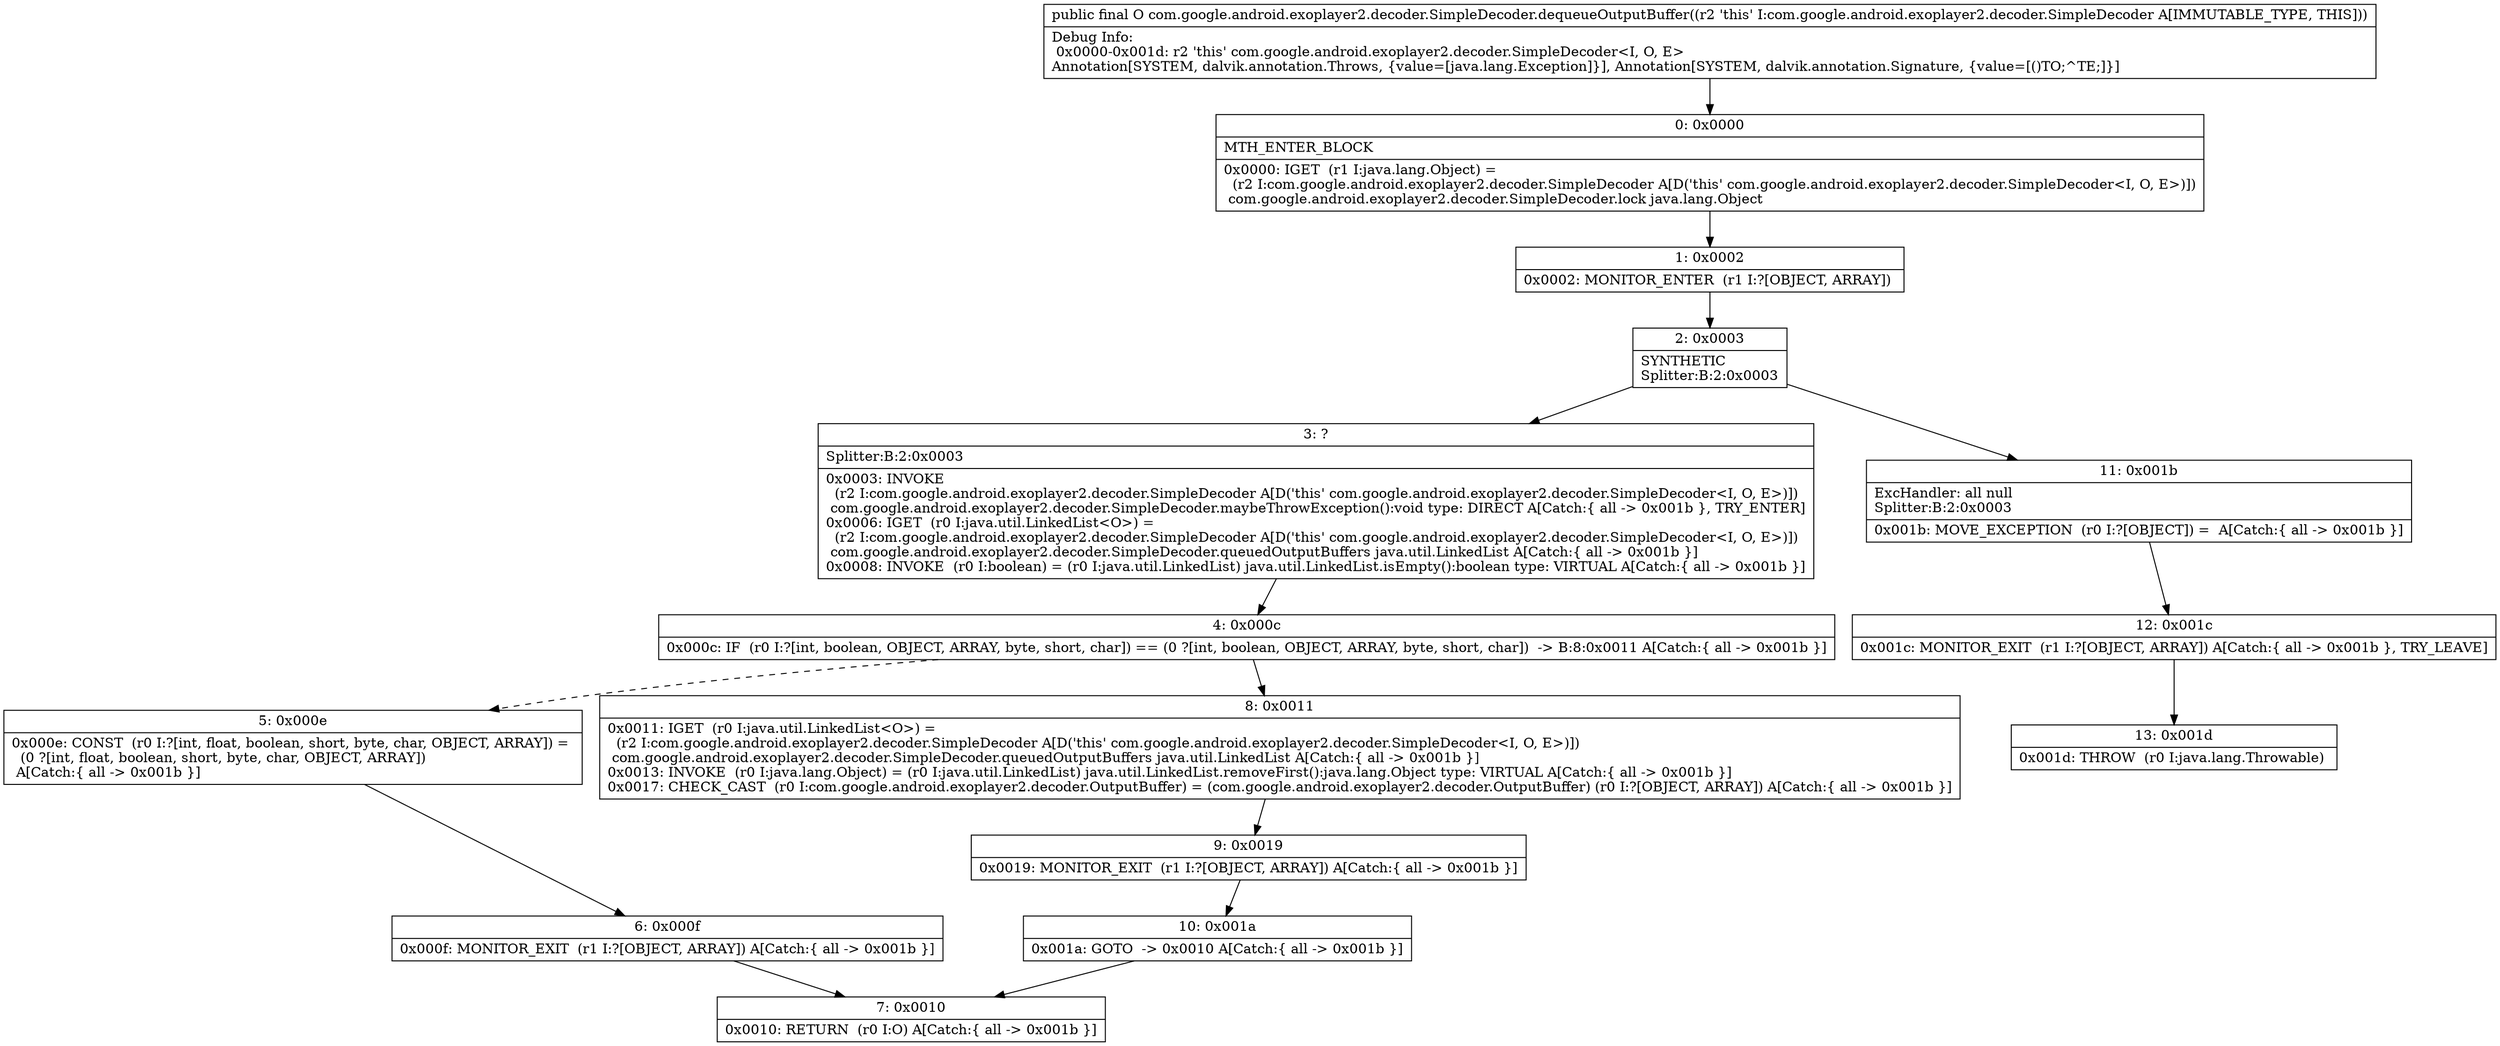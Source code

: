 digraph "CFG forcom.google.android.exoplayer2.decoder.SimpleDecoder.dequeueOutputBuffer()Lcom\/google\/android\/exoplayer2\/decoder\/OutputBuffer;" {
Node_0 [shape=record,label="{0\:\ 0x0000|MTH_ENTER_BLOCK\l|0x0000: IGET  (r1 I:java.lang.Object) = \l  (r2 I:com.google.android.exoplayer2.decoder.SimpleDecoder A[D('this' com.google.android.exoplayer2.decoder.SimpleDecoder\<I, O, E\>)])\l com.google.android.exoplayer2.decoder.SimpleDecoder.lock java.lang.Object \l}"];
Node_1 [shape=record,label="{1\:\ 0x0002|0x0002: MONITOR_ENTER  (r1 I:?[OBJECT, ARRAY]) \l}"];
Node_2 [shape=record,label="{2\:\ 0x0003|SYNTHETIC\lSplitter:B:2:0x0003\l}"];
Node_3 [shape=record,label="{3\:\ ?|Splitter:B:2:0x0003\l|0x0003: INVOKE  \l  (r2 I:com.google.android.exoplayer2.decoder.SimpleDecoder A[D('this' com.google.android.exoplayer2.decoder.SimpleDecoder\<I, O, E\>)])\l com.google.android.exoplayer2.decoder.SimpleDecoder.maybeThrowException():void type: DIRECT A[Catch:\{ all \-\> 0x001b \}, TRY_ENTER]\l0x0006: IGET  (r0 I:java.util.LinkedList\<O\>) = \l  (r2 I:com.google.android.exoplayer2.decoder.SimpleDecoder A[D('this' com.google.android.exoplayer2.decoder.SimpleDecoder\<I, O, E\>)])\l com.google.android.exoplayer2.decoder.SimpleDecoder.queuedOutputBuffers java.util.LinkedList A[Catch:\{ all \-\> 0x001b \}]\l0x0008: INVOKE  (r0 I:boolean) = (r0 I:java.util.LinkedList) java.util.LinkedList.isEmpty():boolean type: VIRTUAL A[Catch:\{ all \-\> 0x001b \}]\l}"];
Node_4 [shape=record,label="{4\:\ 0x000c|0x000c: IF  (r0 I:?[int, boolean, OBJECT, ARRAY, byte, short, char]) == (0 ?[int, boolean, OBJECT, ARRAY, byte, short, char])  \-\> B:8:0x0011 A[Catch:\{ all \-\> 0x001b \}]\l}"];
Node_5 [shape=record,label="{5\:\ 0x000e|0x000e: CONST  (r0 I:?[int, float, boolean, short, byte, char, OBJECT, ARRAY]) = \l  (0 ?[int, float, boolean, short, byte, char, OBJECT, ARRAY])\l A[Catch:\{ all \-\> 0x001b \}]\l}"];
Node_6 [shape=record,label="{6\:\ 0x000f|0x000f: MONITOR_EXIT  (r1 I:?[OBJECT, ARRAY]) A[Catch:\{ all \-\> 0x001b \}]\l}"];
Node_7 [shape=record,label="{7\:\ 0x0010|0x0010: RETURN  (r0 I:O) A[Catch:\{ all \-\> 0x001b \}]\l}"];
Node_8 [shape=record,label="{8\:\ 0x0011|0x0011: IGET  (r0 I:java.util.LinkedList\<O\>) = \l  (r2 I:com.google.android.exoplayer2.decoder.SimpleDecoder A[D('this' com.google.android.exoplayer2.decoder.SimpleDecoder\<I, O, E\>)])\l com.google.android.exoplayer2.decoder.SimpleDecoder.queuedOutputBuffers java.util.LinkedList A[Catch:\{ all \-\> 0x001b \}]\l0x0013: INVOKE  (r0 I:java.lang.Object) = (r0 I:java.util.LinkedList) java.util.LinkedList.removeFirst():java.lang.Object type: VIRTUAL A[Catch:\{ all \-\> 0x001b \}]\l0x0017: CHECK_CAST  (r0 I:com.google.android.exoplayer2.decoder.OutputBuffer) = (com.google.android.exoplayer2.decoder.OutputBuffer) (r0 I:?[OBJECT, ARRAY]) A[Catch:\{ all \-\> 0x001b \}]\l}"];
Node_9 [shape=record,label="{9\:\ 0x0019|0x0019: MONITOR_EXIT  (r1 I:?[OBJECT, ARRAY]) A[Catch:\{ all \-\> 0x001b \}]\l}"];
Node_10 [shape=record,label="{10\:\ 0x001a|0x001a: GOTO  \-\> 0x0010 A[Catch:\{ all \-\> 0x001b \}]\l}"];
Node_11 [shape=record,label="{11\:\ 0x001b|ExcHandler: all null\lSplitter:B:2:0x0003\l|0x001b: MOVE_EXCEPTION  (r0 I:?[OBJECT]) =  A[Catch:\{ all \-\> 0x001b \}]\l}"];
Node_12 [shape=record,label="{12\:\ 0x001c|0x001c: MONITOR_EXIT  (r1 I:?[OBJECT, ARRAY]) A[Catch:\{ all \-\> 0x001b \}, TRY_LEAVE]\l}"];
Node_13 [shape=record,label="{13\:\ 0x001d|0x001d: THROW  (r0 I:java.lang.Throwable) \l}"];
MethodNode[shape=record,label="{public final O com.google.android.exoplayer2.decoder.SimpleDecoder.dequeueOutputBuffer((r2 'this' I:com.google.android.exoplayer2.decoder.SimpleDecoder A[IMMUTABLE_TYPE, THIS]))  | Debug Info:\l  0x0000\-0x001d: r2 'this' com.google.android.exoplayer2.decoder.SimpleDecoder\<I, O, E\>\lAnnotation[SYSTEM, dalvik.annotation.Throws, \{value=[java.lang.Exception]\}], Annotation[SYSTEM, dalvik.annotation.Signature, \{value=[()TO;^TE;]\}]\l}"];
MethodNode -> Node_0;
Node_0 -> Node_1;
Node_1 -> Node_2;
Node_2 -> Node_3;
Node_2 -> Node_11;
Node_3 -> Node_4;
Node_4 -> Node_5[style=dashed];
Node_4 -> Node_8;
Node_5 -> Node_6;
Node_6 -> Node_7;
Node_8 -> Node_9;
Node_9 -> Node_10;
Node_10 -> Node_7;
Node_11 -> Node_12;
Node_12 -> Node_13;
}

